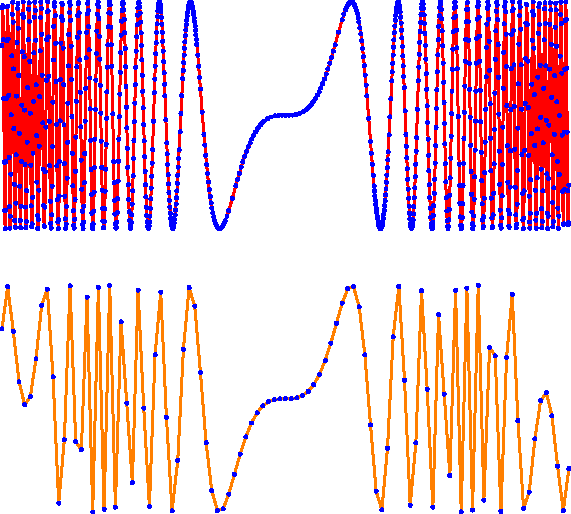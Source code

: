 // 使用自适应方法产生 y = f(x) 的图象 guide
guide plot(real f(real), real min, real max, int nplotpoints=10, int maxrec=7)
{
    if (nplotpoints < 2)
	nplotpoints = 2;
    // 描初始的 nplotpoints 个点，并估计函数变化幅度
    pair[] fpoints;
    real fmax = -infinity, fmin = infinity;
    for (int i = 0; i <= nplotpoints; ++i) {
	real x = min + i/nplotpoints * (max-min);
	pair z = (x, f(x));
	fmax = max(fmax, z.y);
	fmin = min(fmin, z.y);
	fpoints.push(z);
    }
    // 定义辅助的递归函数：在规定的递归次数之内，在两个样本点之间描新点
    // 误差 fuzz 达到函数变化幅度估计值的 1/500 为止
    // 这个误差值在一般屏幕显示上只有一两个像素
    real fuzz = max(0.002(fmax-fmin), realEpsilon);
    guide helper(int nrec, pair a, pair b)
    {
	if (nrec == 0)
	    return b;
	pair mid = (a+b)/2;
	pair z = (mid.x, f(mid.x));
	if (abs(z.y-mid.y) < fuzz)
	    return z -- b;
	else
	    return helper(nrec-1, a, z) -- helper(nrec-1, z, b);
    }
    // 递归构造 guide
    guide g = fpoints[0];
    for (int i = 0; i < nplotpoints; ++i)
	g = g -- helper(maxrec, fpoints[i], fpoints[i+1]);
    return g;
}



//////////////////////////////////////////

real f(real x) {return 2sin(x^3);}
real min = -5.0, max = 5.0;

// 用自适应方法绘制函数 f(x)
guide g = scale(1cm)*plot(f, min, max);
draw(g, red+1pt);
for (int i = 0; i < size(g); ++i) {
    draw(point(g,i), blue+2pt);
}
write(size(g));


// 用 graph 模块的默认方法（均匀取点）绘制函数 f(x)
import graph;
guide h = shift(-5cm*I)*scale(1cm)*graph(f, min, max);
draw(h, orange+1pt);
for (int i = 0; i < size(h); ++i) {
    draw(point(h,i), blue+2pt);
}
write(size(h));
